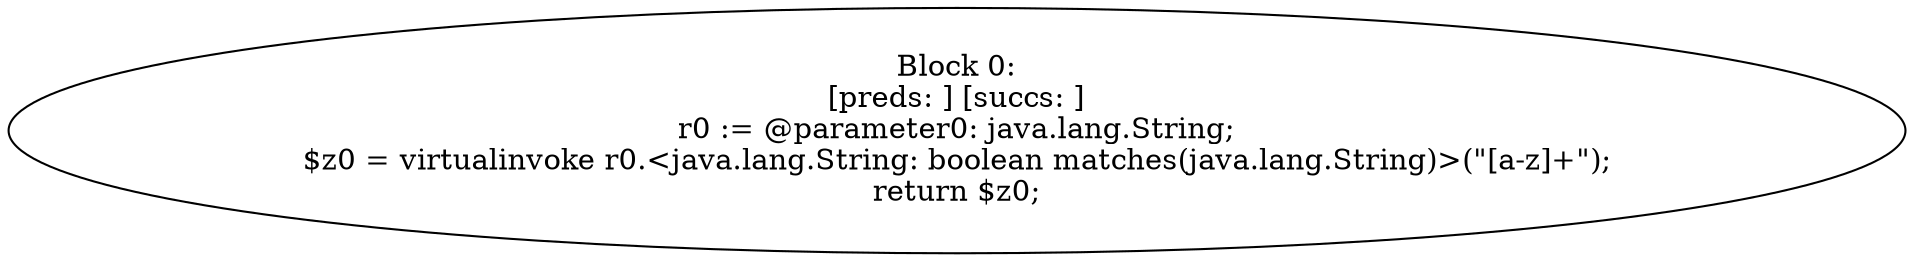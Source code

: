 digraph "unitGraph" {
    "Block 0:
[preds: ] [succs: ]
r0 := @parameter0: java.lang.String;
$z0 = virtualinvoke r0.<java.lang.String: boolean matches(java.lang.String)>(\"[a-z]+\");
return $z0;
"
}
